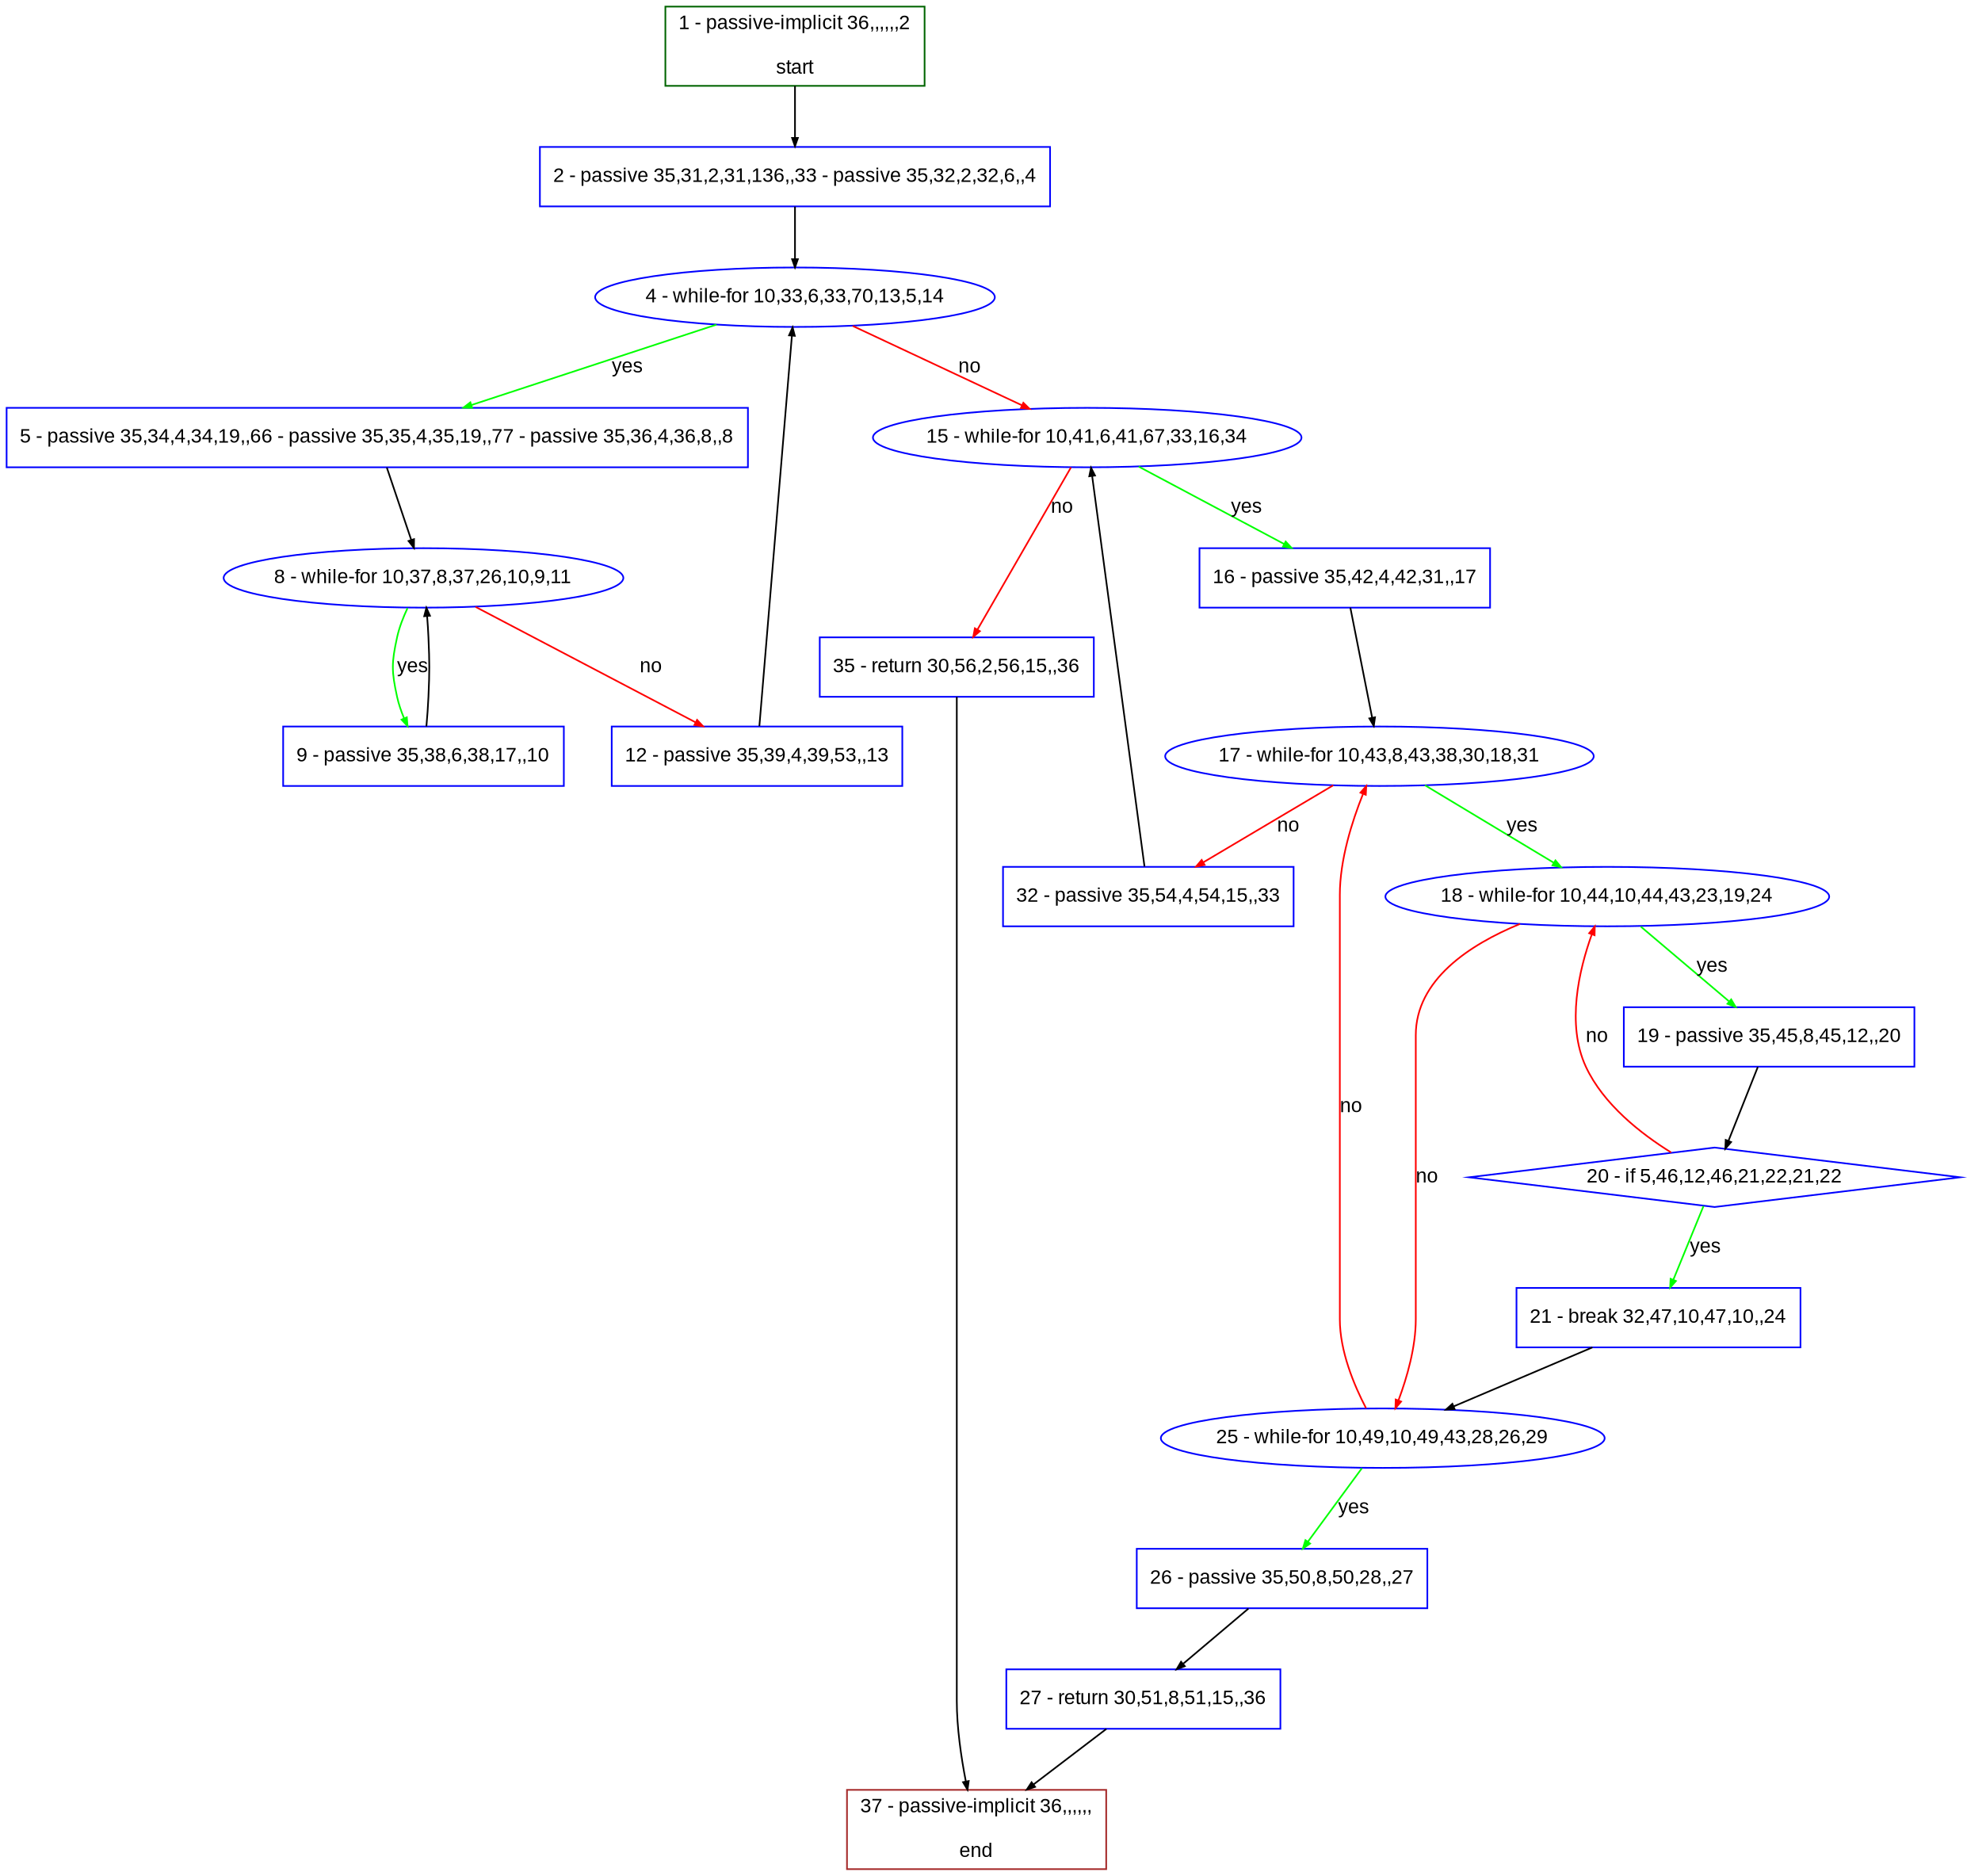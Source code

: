 digraph "" {
  graph [pack="true", label="", fontsize="12", packmode="clust", fontname="Arial", fillcolor="#FFFFCC", bgcolor="white", style="rounded,filled", compound="true"];
  node [node_initialized="no", label="", color="grey", fontsize="12", fillcolor="white", fontname="Arial", style="filled", shape="rectangle", compound="true", fixedsize="false"];
  edge [fontcolor="black", arrowhead="normal", arrowtail="none", arrowsize="0.5", ltail="", label="", color="black", fontsize="12", lhead="", fontname="Arial", dir="forward", compound="true"];
  __N1 [label="2 - passive 35,31,2,31,136,,33 - passive 35,32,2,32,6,,4", color="#0000ff", fillcolor="#ffffff", style="filled", shape="box"];
  __N2 [label="1 - passive-implicit 36,,,,,,2\n\nstart", color="#006400", fillcolor="#ffffff", style="filled", shape="box"];
  __N3 [label="4 - while-for 10,33,6,33,70,13,5,14", color="#0000ff", fillcolor="#ffffff", style="filled", shape="oval"];
  __N4 [label="5 - passive 35,34,4,34,19,,66 - passive 35,35,4,35,19,,77 - passive 35,36,4,36,8,,8", color="#0000ff", fillcolor="#ffffff", style="filled", shape="box"];
  __N5 [label="15 - while-for 10,41,6,41,67,33,16,34", color="#0000ff", fillcolor="#ffffff", style="filled", shape="oval"];
  __N6 [label="8 - while-for 10,37,8,37,26,10,9,11", color="#0000ff", fillcolor="#ffffff", style="filled", shape="oval"];
  __N7 [label="9 - passive 35,38,6,38,17,,10", color="#0000ff", fillcolor="#ffffff", style="filled", shape="box"];
  __N8 [label="12 - passive 35,39,4,39,53,,13", color="#0000ff", fillcolor="#ffffff", style="filled", shape="box"];
  __N9 [label="16 - passive 35,42,4,42,31,,17", color="#0000ff", fillcolor="#ffffff", style="filled", shape="box"];
  __N10 [label="35 - return 30,56,2,56,15,,36", color="#0000ff", fillcolor="#ffffff", style="filled", shape="box"];
  __N11 [label="17 - while-for 10,43,8,43,38,30,18,31", color="#0000ff", fillcolor="#ffffff", style="filled", shape="oval"];
  __N12 [label="18 - while-for 10,44,10,44,43,23,19,24", color="#0000ff", fillcolor="#ffffff", style="filled", shape="oval"];
  __N13 [label="32 - passive 35,54,4,54,15,,33", color="#0000ff", fillcolor="#ffffff", style="filled", shape="box"];
  __N14 [label="19 - passive 35,45,8,45,12,,20", color="#0000ff", fillcolor="#ffffff", style="filled", shape="box"];
  __N15 [label="25 - while-for 10,49,10,49,43,28,26,29", color="#0000ff", fillcolor="#ffffff", style="filled", shape="oval"];
  __N16 [label="20 - if 5,46,12,46,21,22,21,22", color="#0000ff", fillcolor="#ffffff", style="filled", shape="diamond"];
  __N17 [label="21 - break 32,47,10,47,10,,24", color="#0000ff", fillcolor="#ffffff", style="filled", shape="box"];
  __N18 [label="26 - passive 35,50,8,50,28,,27", color="#0000ff", fillcolor="#ffffff", style="filled", shape="box"];
  __N19 [label="27 - return 30,51,8,51,15,,36", color="#0000ff", fillcolor="#ffffff", style="filled", shape="box"];
  __N20 [label="37 - passive-implicit 36,,,,,,\n\nend", color="#a52a2a", fillcolor="#ffffff", style="filled", shape="box"];
  __N2 -> __N1 [arrowhead="normal", arrowtail="none", color="#000000", label="", dir="forward"];
  __N1 -> __N3 [arrowhead="normal", arrowtail="none", color="#000000", label="", dir="forward"];
  __N3 -> __N4 [arrowhead="normal", arrowtail="none", color="#00ff00", label="yes", dir="forward"];
  __N3 -> __N5 [arrowhead="normal", arrowtail="none", color="#ff0000", label="no", dir="forward"];
  __N4 -> __N6 [arrowhead="normal", arrowtail="none", color="#000000", label="", dir="forward"];
  __N6 -> __N7 [arrowhead="normal", arrowtail="none", color="#00ff00", label="yes", dir="forward"];
  __N7 -> __N6 [arrowhead="normal", arrowtail="none", color="#000000", label="", dir="forward"];
  __N6 -> __N8 [arrowhead="normal", arrowtail="none", color="#ff0000", label="no", dir="forward"];
  __N8 -> __N3 [arrowhead="normal", arrowtail="none", color="#000000", label="", dir="forward"];
  __N5 -> __N9 [arrowhead="normal", arrowtail="none", color="#00ff00", label="yes", dir="forward"];
  __N5 -> __N10 [arrowhead="normal", arrowtail="none", color="#ff0000", label="no", dir="forward"];
  __N9 -> __N11 [arrowhead="normal", arrowtail="none", color="#000000", label="", dir="forward"];
  __N11 -> __N12 [arrowhead="normal", arrowtail="none", color="#00ff00", label="yes", dir="forward"];
  __N11 -> __N13 [arrowhead="normal", arrowtail="none", color="#ff0000", label="no", dir="forward"];
  __N12 -> __N14 [arrowhead="normal", arrowtail="none", color="#00ff00", label="yes", dir="forward"];
  __N12 -> __N15 [arrowhead="normal", arrowtail="none", color="#ff0000", label="no", dir="forward"];
  __N14 -> __N16 [arrowhead="normal", arrowtail="none", color="#000000", label="", dir="forward"];
  __N16 -> __N12 [arrowhead="normal", arrowtail="none", color="#ff0000", label="no", dir="forward"];
  __N16 -> __N17 [arrowhead="normal", arrowtail="none", color="#00ff00", label="yes", dir="forward"];
  __N17 -> __N15 [arrowhead="normal", arrowtail="none", color="#000000", label="", dir="forward"];
  __N15 -> __N11 [arrowhead="normal", arrowtail="none", color="#ff0000", label="no", dir="forward"];
  __N15 -> __N18 [arrowhead="normal", arrowtail="none", color="#00ff00", label="yes", dir="forward"];
  __N18 -> __N19 [arrowhead="normal", arrowtail="none", color="#000000", label="", dir="forward"];
  __N19 -> __N20 [arrowhead="normal", arrowtail="none", color="#000000", label="", dir="forward"];
  __N13 -> __N5 [arrowhead="normal", arrowtail="none", color="#000000", label="", dir="forward"];
  __N10 -> __N20 [arrowhead="normal", arrowtail="none", color="#000000", label="", dir="forward"];
}
